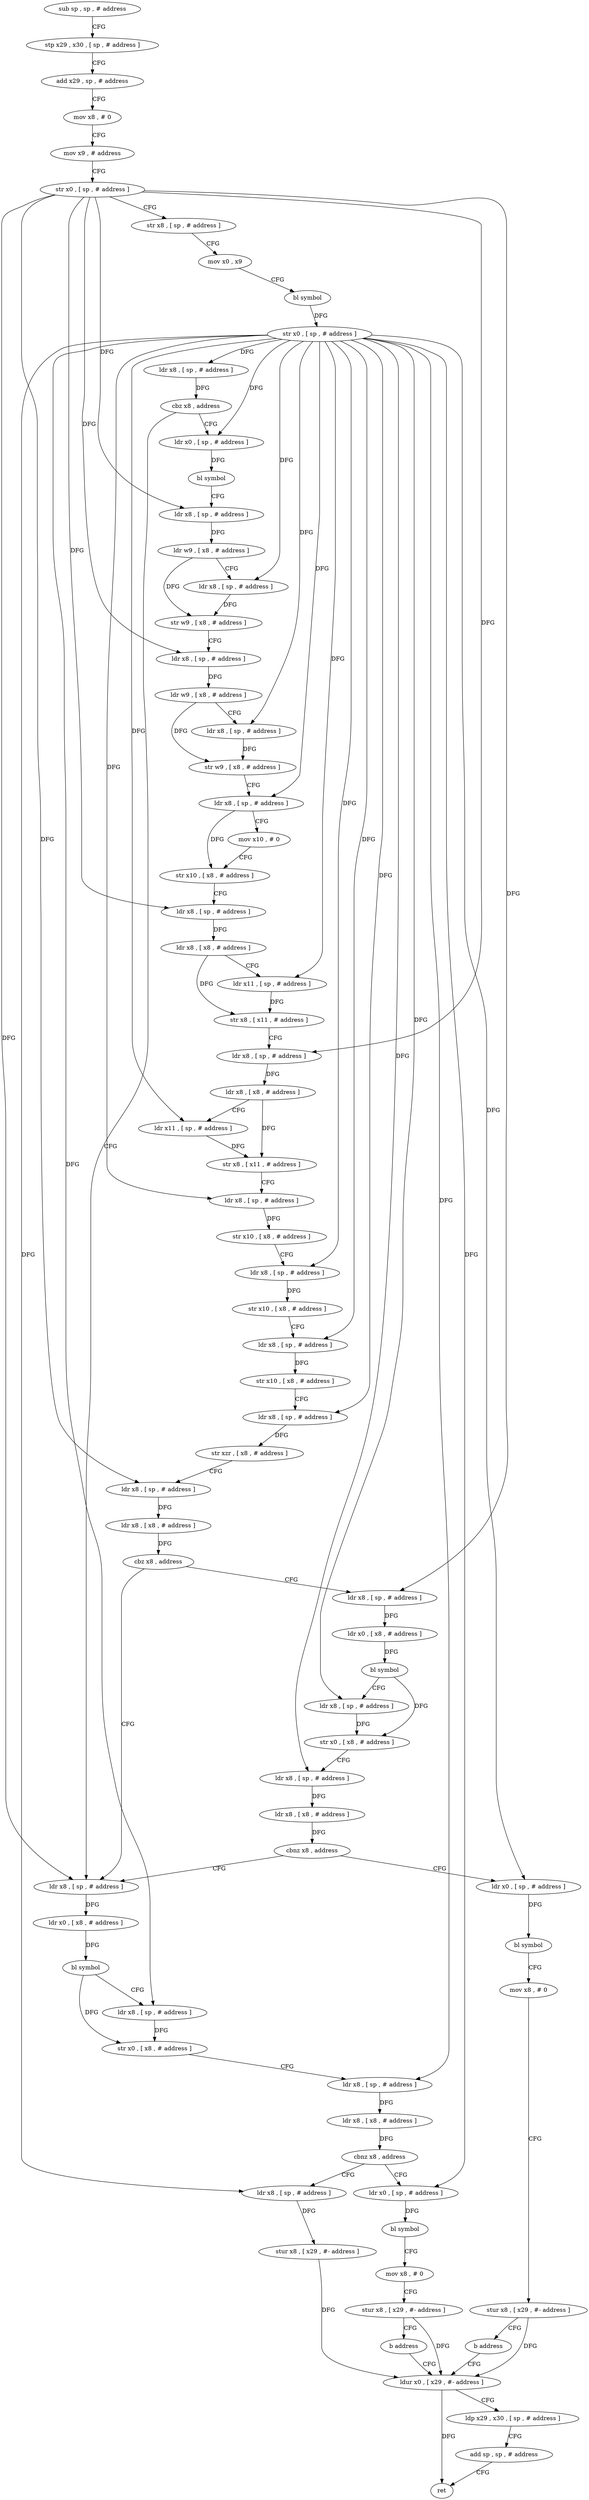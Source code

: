 digraph "func" {
"88080" [label = "sub sp , sp , # address" ]
"88084" [label = "stp x29 , x30 , [ sp , # address ]" ]
"88088" [label = "add x29 , sp , # address" ]
"88092" [label = "mov x8 , # 0" ]
"88096" [label = "mov x9 , # address" ]
"88100" [label = "str x0 , [ sp , # address ]" ]
"88104" [label = "str x8 , [ sp , # address ]" ]
"88108" [label = "mov x0 , x9" ]
"88112" [label = "bl symbol" ]
"88116" [label = "str x0 , [ sp , # address ]" ]
"88120" [label = "ldr x8 , [ sp , # address ]" ]
"88124" [label = "cbz x8 , address" ]
"88308" [label = "ldr x8 , [ sp , # address ]" ]
"88128" [label = "ldr x0 , [ sp , # address ]" ]
"88312" [label = "ldr x0 , [ x8 , # address ]" ]
"88316" [label = "bl symbol" ]
"88320" [label = "ldr x8 , [ sp , # address ]" ]
"88324" [label = "str x0 , [ x8 , # address ]" ]
"88328" [label = "ldr x8 , [ sp , # address ]" ]
"88332" [label = "ldr x8 , [ x8 , # address ]" ]
"88336" [label = "cbnz x8 , address" ]
"88360" [label = "ldr x8 , [ sp , # address ]" ]
"88340" [label = "ldr x0 , [ sp , # address ]" ]
"88132" [label = "bl symbol" ]
"88136" [label = "ldr x8 , [ sp , # address ]" ]
"88140" [label = "ldr w9 , [ x8 , # address ]" ]
"88144" [label = "ldr x8 , [ sp , # address ]" ]
"88148" [label = "str w9 , [ x8 , # address ]" ]
"88152" [label = "ldr x8 , [ sp , # address ]" ]
"88156" [label = "ldr w9 , [ x8 , # address ]" ]
"88160" [label = "ldr x8 , [ sp , # address ]" ]
"88164" [label = "str w9 , [ x8 , # address ]" ]
"88168" [label = "ldr x8 , [ sp , # address ]" ]
"88172" [label = "mov x10 , # 0" ]
"88176" [label = "str x10 , [ x8 , # address ]" ]
"88180" [label = "ldr x8 , [ sp , # address ]" ]
"88184" [label = "ldr x8 , [ x8 , # address ]" ]
"88188" [label = "ldr x11 , [ sp , # address ]" ]
"88192" [label = "str x8 , [ x11 , # address ]" ]
"88196" [label = "ldr x8 , [ sp , # address ]" ]
"88200" [label = "ldr x8 , [ x8 , # address ]" ]
"88204" [label = "ldr x11 , [ sp , # address ]" ]
"88208" [label = "str x8 , [ x11 , # address ]" ]
"88212" [label = "ldr x8 , [ sp , # address ]" ]
"88216" [label = "str x10 , [ x8 , # address ]" ]
"88220" [label = "ldr x8 , [ sp , # address ]" ]
"88224" [label = "str x10 , [ x8 , # address ]" ]
"88228" [label = "ldr x8 , [ sp , # address ]" ]
"88232" [label = "str x10 , [ x8 , # address ]" ]
"88236" [label = "ldr x8 , [ sp , # address ]" ]
"88240" [label = "str xzr , [ x8 , # address ]" ]
"88244" [label = "ldr x8 , [ sp , # address ]" ]
"88248" [label = "ldr x8 , [ x8 , # address ]" ]
"88252" [label = "cbz x8 , address" ]
"88256" [label = "ldr x8 , [ sp , # address ]" ]
"88364" [label = "stur x8 , [ x29 , #- address ]" ]
"88368" [label = "ldur x0 , [ x29 , #- address ]" ]
"88344" [label = "bl symbol" ]
"88348" [label = "mov x8 , # 0" ]
"88352" [label = "stur x8 , [ x29 , #- address ]" ]
"88356" [label = "b address" ]
"88260" [label = "ldr x0 , [ x8 , # address ]" ]
"88264" [label = "bl symbol" ]
"88268" [label = "ldr x8 , [ sp , # address ]" ]
"88272" [label = "str x0 , [ x8 , # address ]" ]
"88276" [label = "ldr x8 , [ sp , # address ]" ]
"88280" [label = "ldr x8 , [ x8 , # address ]" ]
"88284" [label = "cbnz x8 , address" ]
"88288" [label = "ldr x0 , [ sp , # address ]" ]
"88372" [label = "ldp x29 , x30 , [ sp , # address ]" ]
"88376" [label = "add sp , sp , # address" ]
"88380" [label = "ret" ]
"88292" [label = "bl symbol" ]
"88296" [label = "mov x8 , # 0" ]
"88300" [label = "stur x8 , [ x29 , #- address ]" ]
"88304" [label = "b address" ]
"88080" -> "88084" [ label = "CFG" ]
"88084" -> "88088" [ label = "CFG" ]
"88088" -> "88092" [ label = "CFG" ]
"88092" -> "88096" [ label = "CFG" ]
"88096" -> "88100" [ label = "CFG" ]
"88100" -> "88104" [ label = "CFG" ]
"88100" -> "88308" [ label = "DFG" ]
"88100" -> "88136" [ label = "DFG" ]
"88100" -> "88152" [ label = "DFG" ]
"88100" -> "88180" [ label = "DFG" ]
"88100" -> "88196" [ label = "DFG" ]
"88100" -> "88244" [ label = "DFG" ]
"88100" -> "88256" [ label = "DFG" ]
"88104" -> "88108" [ label = "CFG" ]
"88108" -> "88112" [ label = "CFG" ]
"88112" -> "88116" [ label = "DFG" ]
"88116" -> "88120" [ label = "DFG" ]
"88116" -> "88320" [ label = "DFG" ]
"88116" -> "88328" [ label = "DFG" ]
"88116" -> "88128" [ label = "DFG" ]
"88116" -> "88144" [ label = "DFG" ]
"88116" -> "88160" [ label = "DFG" ]
"88116" -> "88168" [ label = "DFG" ]
"88116" -> "88188" [ label = "DFG" ]
"88116" -> "88204" [ label = "DFG" ]
"88116" -> "88212" [ label = "DFG" ]
"88116" -> "88220" [ label = "DFG" ]
"88116" -> "88228" [ label = "DFG" ]
"88116" -> "88236" [ label = "DFG" ]
"88116" -> "88360" [ label = "DFG" ]
"88116" -> "88340" [ label = "DFG" ]
"88116" -> "88268" [ label = "DFG" ]
"88116" -> "88276" [ label = "DFG" ]
"88116" -> "88288" [ label = "DFG" ]
"88120" -> "88124" [ label = "DFG" ]
"88124" -> "88308" [ label = "CFG" ]
"88124" -> "88128" [ label = "CFG" ]
"88308" -> "88312" [ label = "DFG" ]
"88128" -> "88132" [ label = "DFG" ]
"88312" -> "88316" [ label = "DFG" ]
"88316" -> "88320" [ label = "CFG" ]
"88316" -> "88324" [ label = "DFG" ]
"88320" -> "88324" [ label = "DFG" ]
"88324" -> "88328" [ label = "CFG" ]
"88328" -> "88332" [ label = "DFG" ]
"88332" -> "88336" [ label = "DFG" ]
"88336" -> "88360" [ label = "CFG" ]
"88336" -> "88340" [ label = "CFG" ]
"88360" -> "88364" [ label = "DFG" ]
"88340" -> "88344" [ label = "DFG" ]
"88132" -> "88136" [ label = "CFG" ]
"88136" -> "88140" [ label = "DFG" ]
"88140" -> "88144" [ label = "CFG" ]
"88140" -> "88148" [ label = "DFG" ]
"88144" -> "88148" [ label = "DFG" ]
"88148" -> "88152" [ label = "CFG" ]
"88152" -> "88156" [ label = "DFG" ]
"88156" -> "88160" [ label = "CFG" ]
"88156" -> "88164" [ label = "DFG" ]
"88160" -> "88164" [ label = "DFG" ]
"88164" -> "88168" [ label = "CFG" ]
"88168" -> "88172" [ label = "CFG" ]
"88168" -> "88176" [ label = "DFG" ]
"88172" -> "88176" [ label = "CFG" ]
"88176" -> "88180" [ label = "CFG" ]
"88180" -> "88184" [ label = "DFG" ]
"88184" -> "88188" [ label = "CFG" ]
"88184" -> "88192" [ label = "DFG" ]
"88188" -> "88192" [ label = "DFG" ]
"88192" -> "88196" [ label = "CFG" ]
"88196" -> "88200" [ label = "DFG" ]
"88200" -> "88204" [ label = "CFG" ]
"88200" -> "88208" [ label = "DFG" ]
"88204" -> "88208" [ label = "DFG" ]
"88208" -> "88212" [ label = "CFG" ]
"88212" -> "88216" [ label = "DFG" ]
"88216" -> "88220" [ label = "CFG" ]
"88220" -> "88224" [ label = "DFG" ]
"88224" -> "88228" [ label = "CFG" ]
"88228" -> "88232" [ label = "DFG" ]
"88232" -> "88236" [ label = "CFG" ]
"88236" -> "88240" [ label = "DFG" ]
"88240" -> "88244" [ label = "CFG" ]
"88244" -> "88248" [ label = "DFG" ]
"88248" -> "88252" [ label = "DFG" ]
"88252" -> "88308" [ label = "CFG" ]
"88252" -> "88256" [ label = "CFG" ]
"88256" -> "88260" [ label = "DFG" ]
"88364" -> "88368" [ label = "DFG" ]
"88368" -> "88372" [ label = "CFG" ]
"88368" -> "88380" [ label = "DFG" ]
"88344" -> "88348" [ label = "CFG" ]
"88348" -> "88352" [ label = "CFG" ]
"88352" -> "88356" [ label = "CFG" ]
"88352" -> "88368" [ label = "DFG" ]
"88356" -> "88368" [ label = "CFG" ]
"88260" -> "88264" [ label = "DFG" ]
"88264" -> "88268" [ label = "CFG" ]
"88264" -> "88272" [ label = "DFG" ]
"88268" -> "88272" [ label = "DFG" ]
"88272" -> "88276" [ label = "CFG" ]
"88276" -> "88280" [ label = "DFG" ]
"88280" -> "88284" [ label = "DFG" ]
"88284" -> "88308" [ label = "CFG" ]
"88284" -> "88288" [ label = "CFG" ]
"88288" -> "88292" [ label = "DFG" ]
"88372" -> "88376" [ label = "CFG" ]
"88376" -> "88380" [ label = "CFG" ]
"88292" -> "88296" [ label = "CFG" ]
"88296" -> "88300" [ label = "CFG" ]
"88300" -> "88304" [ label = "CFG" ]
"88300" -> "88368" [ label = "DFG" ]
"88304" -> "88368" [ label = "CFG" ]
}

